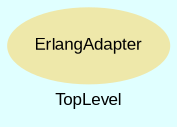 digraph TopLevel {
    compound = true
    bgcolor = lightcyan1
    fontname = Arial
    fontsize = 8
    label = "TopLevel"
    node [
        fontname = Arial,
        fontsize = 8,
        color = black
    ]

    ErlangAdapter [
        fontcolor = black,
        URL = "classes/ErlangAdapter.html",
        shape = ellipse,
        color = palegoldenrod,
        style = filled,
        label = "ErlangAdapter"
    ]

}


